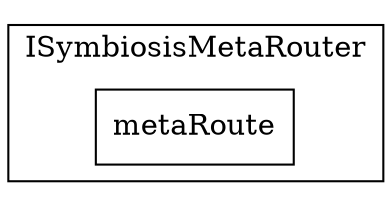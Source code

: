 strict digraph {
rankdir="LR"
node [shape=box]
subgraph cluster_29_ISymbiosisMetaRouter {
label = "ISymbiosisMetaRouter"
"29_metaRoute" [label="metaRoute"]
}subgraph cluster_solidity {
label = "[Solidity]"
}
}